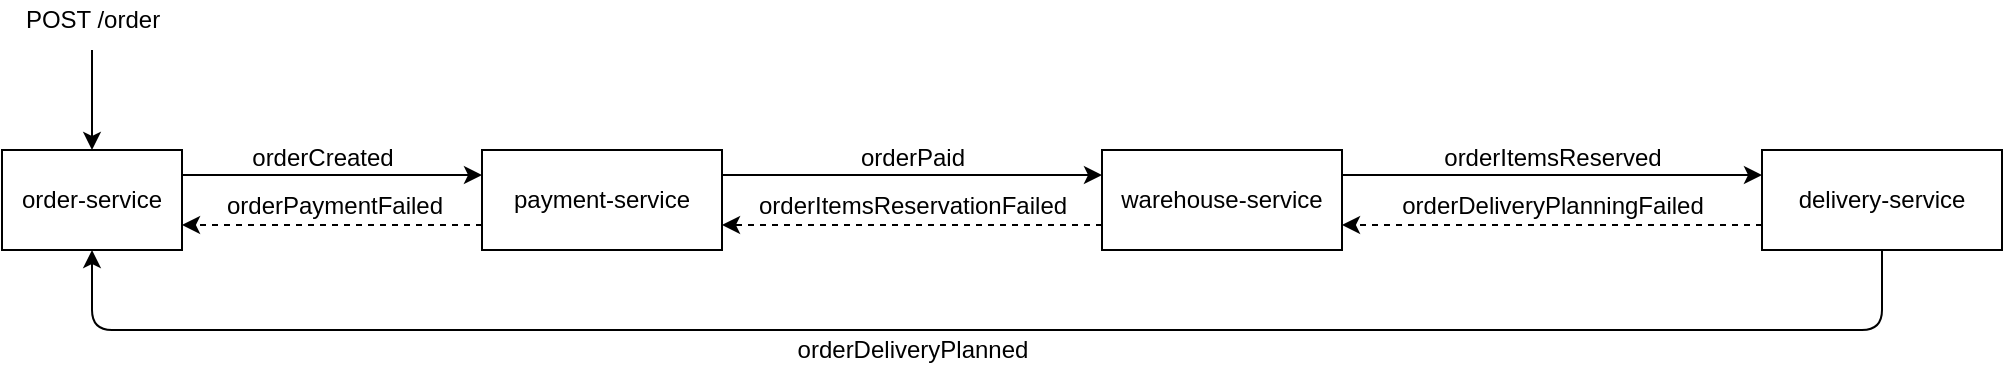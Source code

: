 <mxfile version="13.4.5" type="device"><diagram id="x6z19DYUDrDV2i7EhQXT" name="Page-1"><mxGraphModel dx="1188" dy="1945" grid="1" gridSize="10" guides="1" tooltips="1" connect="1" arrows="1" fold="1" page="1" pageScale="1" pageWidth="827" pageHeight="1169" math="0" shadow="0"><root><mxCell id="0"/><mxCell id="1" parent="0"/><mxCell id="eFh8YyJos7DgkUU_j32K-3" value="order-service" style="rounded=0;whiteSpace=wrap;html=1;" vertex="1" parent="1"><mxGeometry x="10" y="50" width="90" height="50" as="geometry"/></mxCell><mxCell id="eFh8YyJos7DgkUU_j32K-9" style="edgeStyle=orthogonalEdgeStyle;rounded=0;orthogonalLoop=1;jettySize=auto;html=1;exitX=1;exitY=0.25;exitDx=0;exitDy=0;entryX=0;entryY=0.25;entryDx=0;entryDy=0;" edge="1" parent="1" source="eFh8YyJos7DgkUU_j32K-4" target="eFh8YyJos7DgkUU_j32K-8"><mxGeometry relative="1" as="geometry"/></mxCell><mxCell id="eFh8YyJos7DgkUU_j32K-4" value="payment-service" style="rounded=0;whiteSpace=wrap;html=1;" vertex="1" parent="1"><mxGeometry x="250" y="50" width="120" height="50" as="geometry"/></mxCell><mxCell id="eFh8YyJos7DgkUU_j32K-5" value="" style="endArrow=classic;html=1;exitX=1;exitY=0.25;exitDx=0;exitDy=0;entryX=0;entryY=0.25;entryDx=0;entryDy=0;" edge="1" parent="1" source="eFh8YyJos7DgkUU_j32K-3" target="eFh8YyJos7DgkUU_j32K-4"><mxGeometry width="50" height="50" relative="1" as="geometry"><mxPoint x="190" y="110" as="sourcePoint"/><mxPoint x="240" y="60" as="targetPoint"/></mxGeometry></mxCell><mxCell id="2" value="orderCreated" style="text;html=1;align=center;verticalAlign=middle;resizable=0;points=[];autosize=1;" vertex="1" parent="1"><mxGeometry x="125" y="44" width="90" height="20" as="geometry"/></mxCell><mxCell id="eFh8YyJos7DgkUU_j32K-8" value="warehouse-service" style="rounded=0;whiteSpace=wrap;html=1;" vertex="1" parent="1"><mxGeometry x="560" y="50" width="120" height="50" as="geometry"/></mxCell><mxCell id="eFh8YyJos7DgkUU_j32K-10" value="orderPaid" style="text;html=1;align=center;verticalAlign=middle;resizable=0;points=[];autosize=1;" vertex="1" parent="1"><mxGeometry x="430" y="44" width="70" height="20" as="geometry"/></mxCell><mxCell id="eFh8YyJos7DgkUU_j32K-11" value="delivery-service" style="rounded=0;whiteSpace=wrap;html=1;" vertex="1" parent="1"><mxGeometry x="890" y="50" width="120" height="50" as="geometry"/></mxCell><mxCell id="eFh8YyJos7DgkUU_j32K-12" value="" style="endArrow=classic;html=1;exitX=1;exitY=0.25;exitDx=0;exitDy=0;entryX=0;entryY=0.25;entryDx=0;entryDy=0;" edge="1" parent="1" source="eFh8YyJos7DgkUU_j32K-8" target="eFh8YyJos7DgkUU_j32K-11"><mxGeometry width="50" height="50" relative="1" as="geometry"><mxPoint x="640" y="150" as="sourcePoint"/><mxPoint x="690" y="100" as="targetPoint"/></mxGeometry></mxCell><mxCell id="eFh8YyJos7DgkUU_j32K-13" value="orderItemsReserved" style="text;html=1;align=center;verticalAlign=middle;resizable=0;points=[];autosize=1;" vertex="1" parent="1"><mxGeometry x="725" y="44" width="120" height="20" as="geometry"/></mxCell><mxCell id="eFh8YyJos7DgkUU_j32K-14" value="" style="endArrow=classic;html=1;exitX=0;exitY=0.75;exitDx=0;exitDy=0;entryX=1;entryY=0.75;entryDx=0;entryDy=0;dashed=1;" edge="1" parent="1" source="eFh8YyJos7DgkUU_j32K-11" target="eFh8YyJos7DgkUU_j32K-8"><mxGeometry width="50" height="50" relative="1" as="geometry"><mxPoint x="660" y="160" as="sourcePoint"/><mxPoint x="710" y="110" as="targetPoint"/></mxGeometry></mxCell><mxCell id="eFh8YyJos7DgkUU_j32K-15" value="orderDeliveryPlanningFailed" style="text;html=1;align=center;verticalAlign=middle;resizable=0;points=[];autosize=1;" vertex="1" parent="1"><mxGeometry x="700" y="68" width="170" height="20" as="geometry"/></mxCell><mxCell id="eFh8YyJos7DgkUU_j32K-17" value="orderDeliveryPlanned" style="text;html=1;align=center;verticalAlign=middle;resizable=0;points=[];autosize=1;" vertex="1" parent="1"><mxGeometry x="400" y="140" width="130" height="20" as="geometry"/></mxCell><mxCell id="eFh8YyJos7DgkUU_j32K-18" value="" style="endArrow=classic;html=1;exitX=0;exitY=0.75;exitDx=0;exitDy=0;entryX=1;entryY=0.75;entryDx=0;entryDy=0;dashed=1;" edge="1" parent="1" source="eFh8YyJos7DgkUU_j32K-8" target="eFh8YyJos7DgkUU_j32K-4"><mxGeometry width="50" height="50" relative="1" as="geometry"><mxPoint x="790" y="97.5" as="sourcePoint"/><mxPoint x="610" y="97.5" as="targetPoint"/></mxGeometry></mxCell><mxCell id="eFh8YyJos7DgkUU_j32K-19" value="orderItemsReservationFailed" style="text;html=1;align=center;verticalAlign=middle;resizable=0;points=[];autosize=1;" vertex="1" parent="1"><mxGeometry x="380" y="68" width="170" height="20" as="geometry"/></mxCell><mxCell id="eFh8YyJos7DgkUU_j32K-21" value="" style="endArrow=classic;html=1;exitX=0;exitY=0.75;exitDx=0;exitDy=0;entryX=1;entryY=0.75;entryDx=0;entryDy=0;dashed=1;" edge="1" parent="1" source="eFh8YyJos7DgkUU_j32K-4" target="eFh8YyJos7DgkUU_j32K-3"><mxGeometry width="50" height="50" relative="1" as="geometry"><mxPoint x="570" y="97.5" as="sourcePoint"/><mxPoint x="380" y="97.5" as="targetPoint"/></mxGeometry></mxCell><mxCell id="eFh8YyJos7DgkUU_j32K-22" value="orderPaymentFailed" style="text;html=1;align=center;verticalAlign=middle;resizable=0;points=[];autosize=1;" vertex="1" parent="1"><mxGeometry x="116" y="68" width="120" height="20" as="geometry"/></mxCell><mxCell id="eFh8YyJos7DgkUU_j32K-24" value="" style="endArrow=classic;html=1;exitX=0.5;exitY=1;exitDx=0;exitDy=0;entryX=0.5;entryY=1;entryDx=0;entryDy=0;" edge="1" parent="1" source="eFh8YyJos7DgkUU_j32K-11" target="eFh8YyJos7DgkUU_j32K-3"><mxGeometry width="50" height="50" relative="1" as="geometry"><mxPoint x="690" y="72.5" as="sourcePoint"/><mxPoint x="900" y="72.5" as="targetPoint"/><Array as="points"><mxPoint x="950" y="140"/><mxPoint x="55" y="140"/></Array></mxGeometry></mxCell><mxCell id="eFh8YyJos7DgkUU_j32K-26" value="" style="endArrow=classic;html=1;entryX=0.5;entryY=0;entryDx=0;entryDy=0;" edge="1" parent="1" target="eFh8YyJos7DgkUU_j32K-3"><mxGeometry width="50" height="50" relative="1" as="geometry"><mxPoint x="55" as="sourcePoint"/><mxPoint x="260" y="72.5" as="targetPoint"/></mxGeometry></mxCell><mxCell id="eFh8YyJos7DgkUU_j32K-27" value="POST /order" style="text;html=1;align=center;verticalAlign=middle;resizable=0;points=[];autosize=1;" vertex="1" parent="1"><mxGeometry x="15" y="-25" width="80" height="20" as="geometry"/></mxCell></root></mxGraphModel></diagram></mxfile>